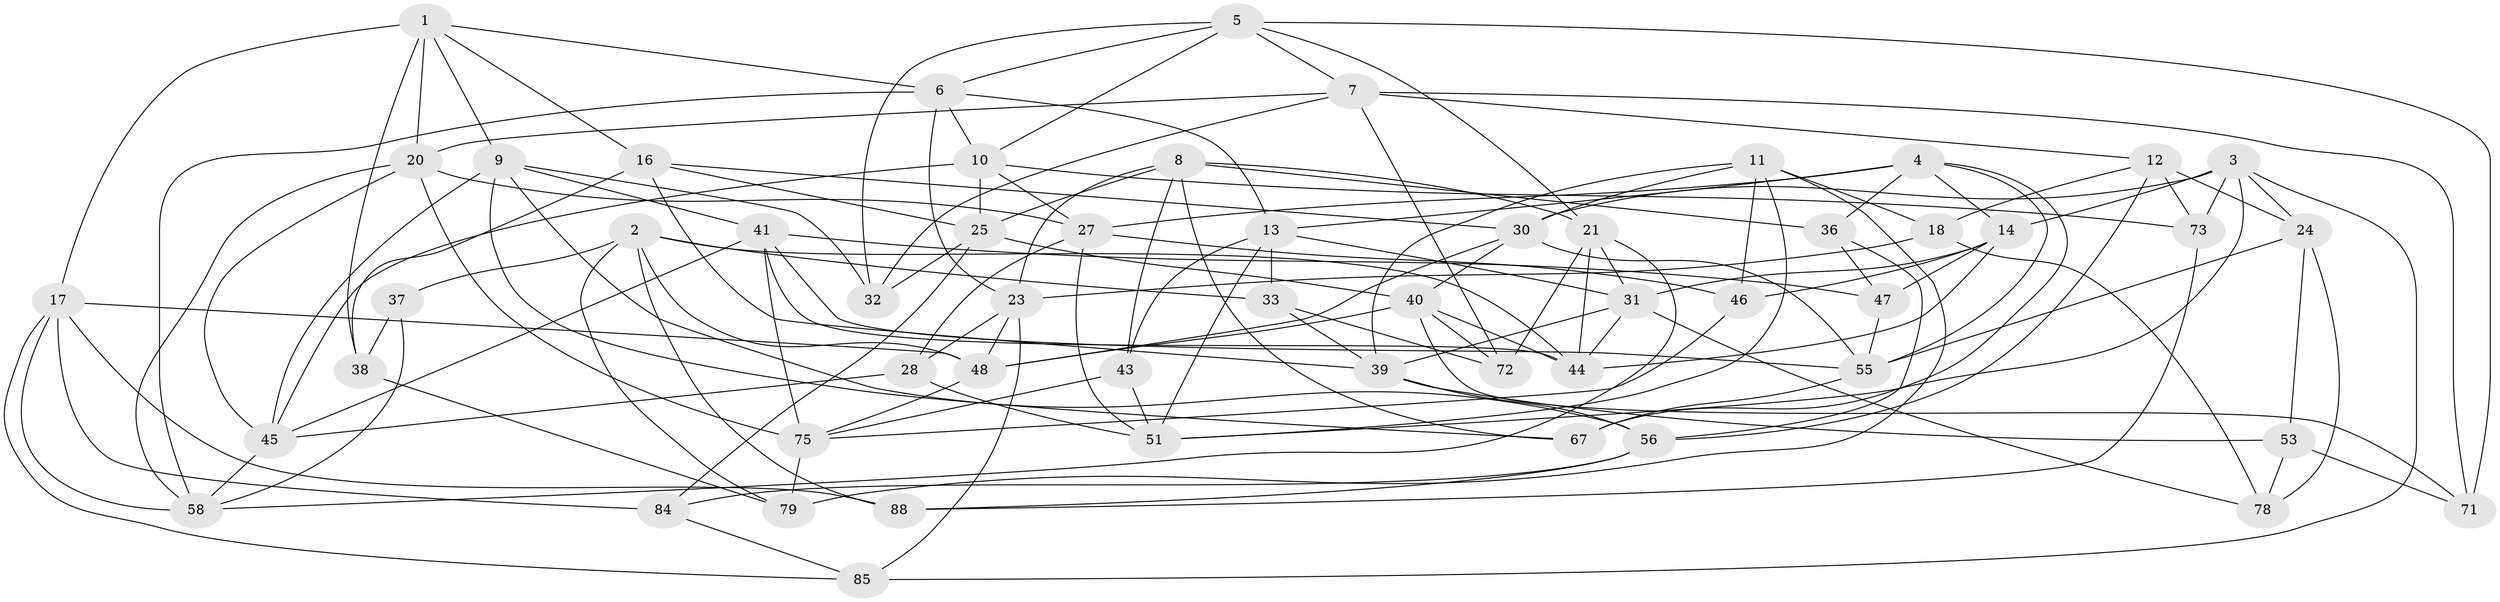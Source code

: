 // original degree distribution, {4: 1.0}
// Generated by graph-tools (version 1.1) at 2025/42/03/06/25 10:42:18]
// undirected, 55 vertices, 143 edges
graph export_dot {
graph [start="1"]
  node [color=gray90,style=filled];
  1 [super="+60"];
  2 [super="+19"];
  3 [super="+62"];
  4 [super="+22"];
  5 [super="+91"];
  6 [super="+26"];
  7 [super="+76"];
  8 [super="+89"];
  9 [super="+83"];
  10 [super="+66"];
  11 [super="+42"];
  12 [super="+15"];
  13 [super="+54"];
  14 [super="+57"];
  16 [super="+90"];
  17 [super="+87"];
  18;
  20 [super="+61"];
  21 [super="+35"];
  23 [super="+65"];
  24 [super="+74"];
  25 [super="+34"];
  27 [super="+29"];
  28;
  30 [super="+70"];
  31 [super="+49"];
  32;
  33;
  36;
  37;
  38 [super="+82"];
  39 [super="+50"];
  40 [super="+63"];
  41 [super="+64"];
  43;
  44 [super="+52"];
  45 [super="+69"];
  46;
  47;
  48 [super="+86"];
  51 [super="+59"];
  53;
  55 [super="+81"];
  56 [super="+68"];
  58 [super="+77"];
  67;
  71;
  72;
  73;
  75 [super="+80"];
  78;
  79;
  84;
  85;
  88;
  1 -- 38;
  1 -- 17;
  1 -- 20;
  1 -- 16;
  1 -- 6;
  1 -- 9;
  2 -- 33;
  2 -- 48;
  2 -- 88;
  2 -- 44;
  2 -- 37;
  2 -- 79;
  3 -- 30;
  3 -- 73;
  3 -- 51;
  3 -- 24;
  3 -- 85;
  3 -- 14;
  4 -- 67;
  4 -- 27;
  4 -- 14;
  4 -- 13;
  4 -- 36;
  4 -- 55;
  5 -- 32;
  5 -- 6;
  5 -- 10;
  5 -- 21;
  5 -- 7;
  5 -- 71;
  6 -- 10;
  6 -- 13;
  6 -- 58;
  6 -- 23;
  7 -- 72;
  7 -- 71;
  7 -- 12;
  7 -- 32;
  7 -- 20;
  8 -- 36;
  8 -- 43;
  8 -- 67;
  8 -- 23;
  8 -- 25;
  8 -- 21;
  9 -- 67;
  9 -- 32;
  9 -- 41;
  9 -- 45;
  9 -- 56;
  10 -- 25;
  10 -- 73;
  10 -- 45;
  10 -- 27;
  11 -- 79;
  11 -- 46;
  11 -- 18;
  11 -- 30;
  11 -- 39;
  11 -- 51;
  12 -- 24 [weight=2];
  12 -- 18;
  12 -- 56;
  12 -- 73;
  13 -- 31;
  13 -- 33;
  13 -- 43;
  13 -- 51;
  14 -- 31;
  14 -- 46;
  14 -- 47;
  14 -- 44;
  16 -- 30;
  16 -- 38 [weight=2];
  16 -- 25;
  16 -- 39;
  17 -- 84;
  17 -- 88;
  17 -- 58;
  17 -- 85;
  17 -- 48;
  18 -- 78;
  18 -- 23;
  20 -- 45;
  20 -- 27;
  20 -- 75;
  20 -- 58;
  21 -- 58;
  21 -- 72;
  21 -- 31;
  21 -- 44;
  23 -- 48;
  23 -- 28;
  23 -- 85;
  24 -- 55;
  24 -- 53;
  24 -- 78;
  25 -- 32;
  25 -- 84;
  25 -- 40;
  27 -- 46;
  27 -- 51;
  27 -- 28;
  28 -- 45;
  28 -- 51;
  30 -- 40;
  30 -- 55;
  30 -- 48;
  31 -- 44;
  31 -- 39;
  31 -- 78;
  33 -- 72;
  33 -- 39;
  36 -- 47;
  36 -- 56;
  37 -- 38 [weight=2];
  37 -- 58;
  38 -- 79;
  39 -- 53;
  39 -- 56;
  40 -- 71;
  40 -- 72;
  40 -- 48;
  40 -- 44;
  41 -- 45;
  41 -- 75;
  41 -- 55;
  41 -- 47;
  41 -- 44;
  43 -- 51;
  43 -- 75;
  45 -- 58;
  46 -- 75;
  47 -- 55;
  48 -- 75;
  53 -- 71;
  53 -- 78;
  55 -- 67;
  56 -- 84;
  56 -- 88;
  73 -- 88;
  75 -- 79;
  84 -- 85;
}
